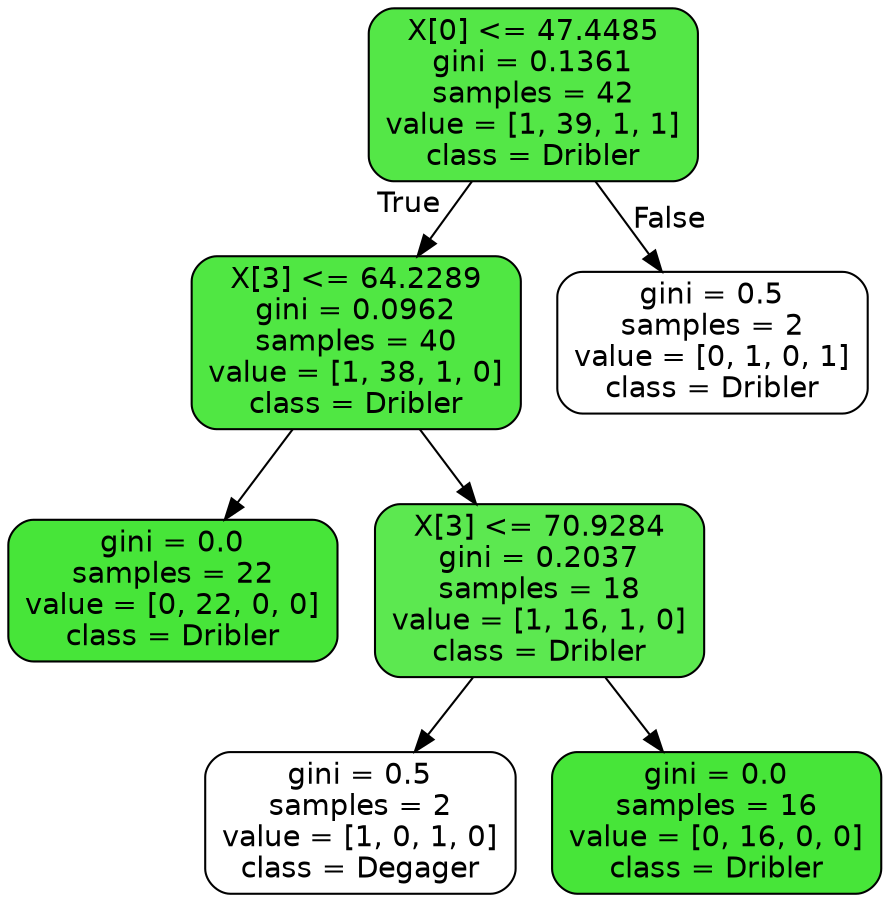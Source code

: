 digraph Tree {
node [shape=box, style="filled, rounded", color="black", fontname=helvetica] ;
edge [fontname=helvetica] ;
0 [label="X[0] <= 47.4485\ngini = 0.1361\nsamples = 42\nvalue = [1, 39, 1, 1]\nclass = Dribler", fillcolor="#47e539ec"] ;
1 [label="X[3] <= 64.2289\ngini = 0.0962\nsamples = 40\nvalue = [1, 38, 1, 0]\nclass = Dribler", fillcolor="#47e539f2"] ;
0 -> 1 [labeldistance=2.5, labelangle=45, headlabel="True"] ;
2 [label="gini = 0.0\nsamples = 22\nvalue = [0, 22, 0, 0]\nclass = Dribler", fillcolor="#47e539ff"] ;
1 -> 2 ;
3 [label="X[3] <= 70.9284\ngini = 0.2037\nsamples = 18\nvalue = [1, 16, 1, 0]\nclass = Dribler", fillcolor="#47e539e1"] ;
1 -> 3 ;
4 [label="gini = 0.5\nsamples = 2\nvalue = [1, 0, 1, 0]\nclass = Degager", fillcolor="#e5813900"] ;
3 -> 4 ;
5 [label="gini = 0.0\nsamples = 16\nvalue = [0, 16, 0, 0]\nclass = Dribler", fillcolor="#47e539ff"] ;
3 -> 5 ;
6 [label="gini = 0.5\nsamples = 2\nvalue = [0, 1, 0, 1]\nclass = Dribler", fillcolor="#47e53900"] ;
0 -> 6 [labeldistance=2.5, labelangle=-45, headlabel="False"] ;
}